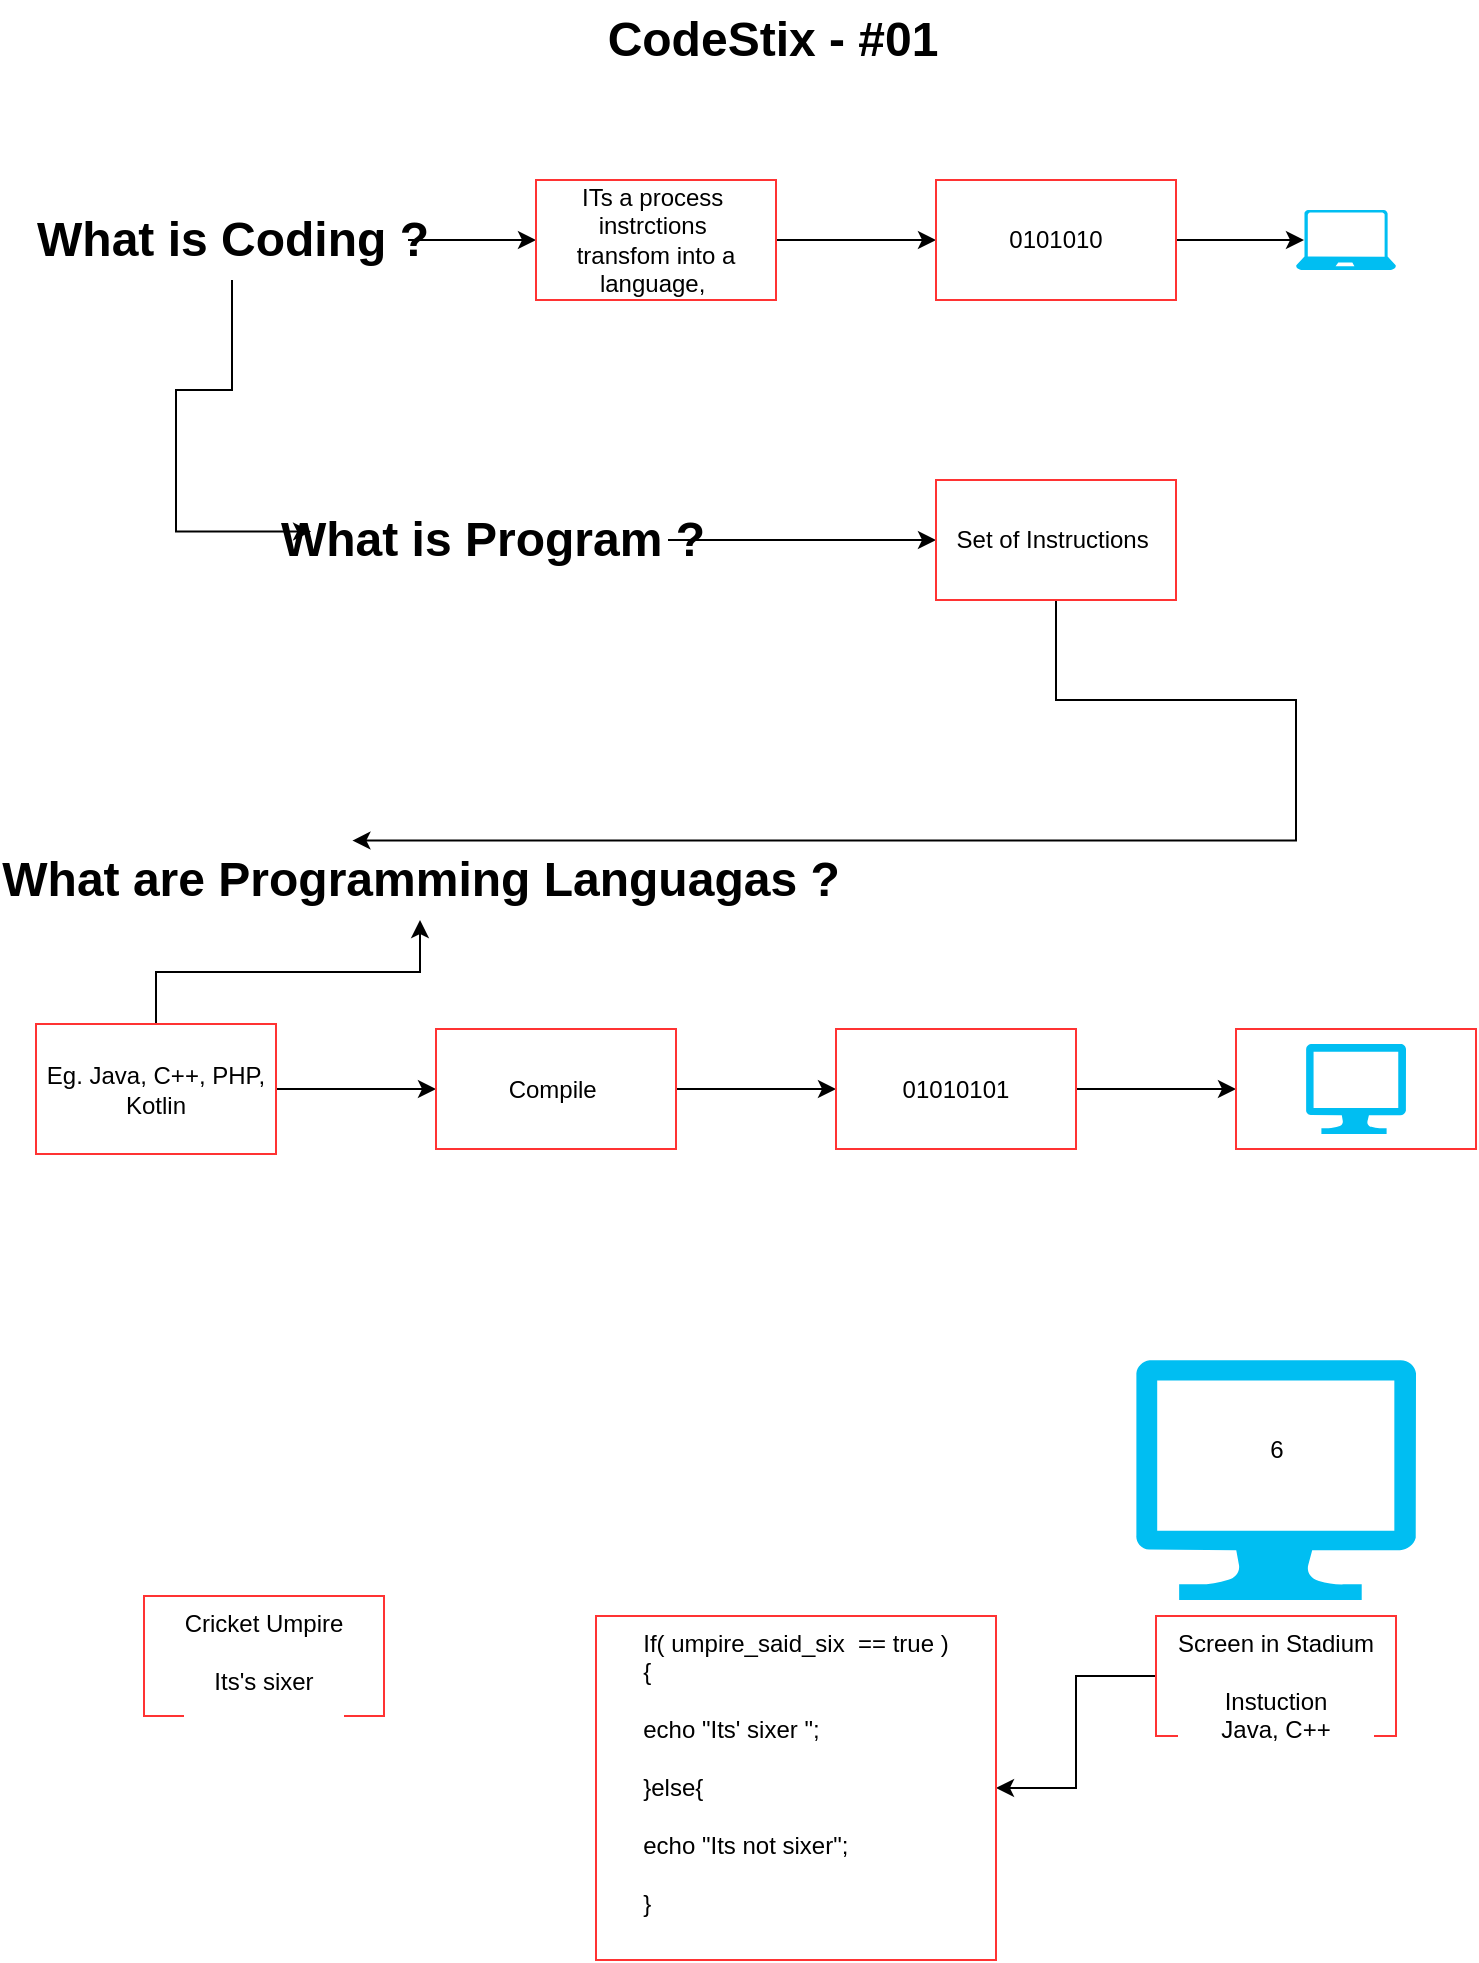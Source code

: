 <mxfile version="20.2.3" type="github">
  <diagram id="bBco358M5jjY9dARVESc" name="Page-1">
    <mxGraphModel dx="791" dy="471" grid="1" gridSize="10" guides="1" tooltips="1" connect="1" arrows="1" fold="1" page="1" pageScale="1" pageWidth="827" pageHeight="1169" math="0" shadow="0">
      <root>
        <mxCell id="0" />
        <mxCell id="1" parent="0" />
        <mxCell id="o1xFmtXkBkBuuVzdBPZ8-1" value="CodeStix - #01" style="text;strokeColor=none;fillColor=none;html=1;fontSize=24;fontStyle=1;verticalAlign=middle;align=center;" parent="1" vertex="1">
          <mxGeometry x="330" y="40" width="176" height="40" as="geometry" />
        </mxCell>
        <mxCell id="sDi2s6s17hB-szPi6vdU-6" value="" style="edgeStyle=orthogonalEdgeStyle;rounded=0;orthogonalLoop=1;jettySize=auto;html=1;" edge="1" parent="1" source="o1xFmtXkBkBuuVzdBPZ8-12" target="sDi2s6s17hB-szPi6vdU-5">
          <mxGeometry relative="1" as="geometry" />
        </mxCell>
        <mxCell id="sDi2s6s17hB-szPi6vdU-15" style="edgeStyle=orthogonalEdgeStyle;rounded=0;orthogonalLoop=1;jettySize=auto;html=1;entryX=-0.014;entryY=0.395;entryDx=0;entryDy=0;entryPerimeter=0;" edge="1" parent="1" source="o1xFmtXkBkBuuVzdBPZ8-12" target="sDi2s6s17hB-szPi6vdU-12">
          <mxGeometry relative="1" as="geometry">
            <Array as="points">
              <mxPoint x="148" y="235" />
              <mxPoint x="120" y="235" />
              <mxPoint x="120" y="306" />
            </Array>
          </mxGeometry>
        </mxCell>
        <mxCell id="o1xFmtXkBkBuuVzdBPZ8-12" value="What is Coding ?" style="text;strokeColor=none;fillColor=none;html=1;fontSize=24;fontStyle=1;verticalAlign=middle;align=center;" parent="1" vertex="1">
          <mxGeometry x="60" y="140" width="176" height="40" as="geometry" />
        </mxCell>
        <mxCell id="o1xFmtXkBkBuuVzdBPZ8-18" value="" style="edgeStyle=orthogonalEdgeStyle;rounded=0;orthogonalLoop=1;jettySize=auto;html=1;" parent="1" edge="1">
          <mxGeometry relative="1" as="geometry">
            <mxPoint x="454" y="170" as="sourcePoint" />
          </mxGeometry>
        </mxCell>
        <mxCell id="sDi2s6s17hB-szPi6vdU-8" value="" style="edgeStyle=orthogonalEdgeStyle;rounded=0;orthogonalLoop=1;jettySize=auto;html=1;" edge="1" parent="1" source="sDi2s6s17hB-szPi6vdU-5" target="sDi2s6s17hB-szPi6vdU-7">
          <mxGeometry relative="1" as="geometry" />
        </mxCell>
        <mxCell id="sDi2s6s17hB-szPi6vdU-5" value="ITs a process&amp;nbsp;&lt;br&gt;instrctions&amp;nbsp;&lt;br&gt;transfom into a language,&amp;nbsp;" style="whiteSpace=wrap;html=1;strokeColor=#FF3333;" vertex="1" parent="1">
          <mxGeometry x="300" y="130" width="120" height="60" as="geometry" />
        </mxCell>
        <mxCell id="sDi2s6s17hB-szPi6vdU-11" style="edgeStyle=orthogonalEdgeStyle;rounded=0;orthogonalLoop=1;jettySize=auto;html=1;entryX=0.08;entryY=0.5;entryDx=0;entryDy=0;entryPerimeter=0;" edge="1" parent="1" source="sDi2s6s17hB-szPi6vdU-7" target="sDi2s6s17hB-szPi6vdU-10">
          <mxGeometry relative="1" as="geometry" />
        </mxCell>
        <mxCell id="sDi2s6s17hB-szPi6vdU-7" value="0101010" style="whiteSpace=wrap;html=1;strokeColor=#FF3333;" vertex="1" parent="1">
          <mxGeometry x="500" y="130" width="120" height="60" as="geometry" />
        </mxCell>
        <mxCell id="sDi2s6s17hB-szPi6vdU-10" value="" style="verticalLabelPosition=bottom;html=1;verticalAlign=top;align=center;strokeColor=none;fillColor=#00BEF2;shape=mxgraph.azure.laptop;pointerEvents=1;" vertex="1" parent="1">
          <mxGeometry x="680" y="145" width="50" height="30" as="geometry" />
        </mxCell>
        <mxCell id="sDi2s6s17hB-szPi6vdU-14" value="" style="edgeStyle=orthogonalEdgeStyle;rounded=0;orthogonalLoop=1;jettySize=auto;html=1;" edge="1" parent="1" source="sDi2s6s17hB-szPi6vdU-12" target="sDi2s6s17hB-szPi6vdU-13">
          <mxGeometry relative="1" as="geometry" />
        </mxCell>
        <mxCell id="sDi2s6s17hB-szPi6vdU-12" value="What is Program ?" style="text;strokeColor=none;fillColor=none;html=1;fontSize=24;fontStyle=1;verticalAlign=middle;align=center;" vertex="1" parent="1">
          <mxGeometry x="190" y="290" width="176" height="40" as="geometry" />
        </mxCell>
        <mxCell id="sDi2s6s17hB-szPi6vdU-18" value="" style="edgeStyle=orthogonalEdgeStyle;rounded=0;orthogonalLoop=1;jettySize=auto;html=1;entryX=0.308;entryY=0.007;entryDx=0;entryDy=0;entryPerimeter=0;" edge="1" parent="1" source="sDi2s6s17hB-szPi6vdU-13" target="sDi2s6s17hB-szPi6vdU-19">
          <mxGeometry relative="1" as="geometry">
            <mxPoint x="210" y="460" as="targetPoint" />
            <Array as="points">
              <mxPoint x="560" y="390" />
              <mxPoint x="680" y="390" />
              <mxPoint x="680" y="460" />
            </Array>
          </mxGeometry>
        </mxCell>
        <mxCell id="sDi2s6s17hB-szPi6vdU-13" value="Set of Instructions&amp;nbsp;" style="whiteSpace=wrap;html=1;strokeColor=#FF3333;" vertex="1" parent="1">
          <mxGeometry x="500" y="280" width="120" height="60" as="geometry" />
        </mxCell>
        <mxCell id="sDi2s6s17hB-szPi6vdU-19" value="What are Programming Languagas ?" style="text;strokeColor=none;fillColor=none;html=1;fontSize=24;fontStyle=1;verticalAlign=middle;align=center;" vertex="1" parent="1">
          <mxGeometry x="154" y="460" width="176" height="40" as="geometry" />
        </mxCell>
        <mxCell id="sDi2s6s17hB-szPi6vdU-21" style="edgeStyle=orthogonalEdgeStyle;rounded=0;orthogonalLoop=1;jettySize=auto;html=1;" edge="1" parent="1" source="sDi2s6s17hB-szPi6vdU-20" target="sDi2s6s17hB-szPi6vdU-19">
          <mxGeometry relative="1" as="geometry" />
        </mxCell>
        <mxCell id="sDi2s6s17hB-szPi6vdU-23" value="" style="edgeStyle=orthogonalEdgeStyle;rounded=0;orthogonalLoop=1;jettySize=auto;html=1;" edge="1" parent="1" source="sDi2s6s17hB-szPi6vdU-20" target="sDi2s6s17hB-szPi6vdU-22">
          <mxGeometry relative="1" as="geometry" />
        </mxCell>
        <mxCell id="sDi2s6s17hB-szPi6vdU-20" value="Eg. Java, C++, PHP, Kotlin" style="whiteSpace=wrap;html=1;strokeColor=#FF3333;" vertex="1" parent="1">
          <mxGeometry x="50" y="552" width="120" height="65" as="geometry" />
        </mxCell>
        <mxCell id="sDi2s6s17hB-szPi6vdU-25" value="" style="edgeStyle=orthogonalEdgeStyle;rounded=0;orthogonalLoop=1;jettySize=auto;html=1;" edge="1" parent="1" source="sDi2s6s17hB-szPi6vdU-22" target="sDi2s6s17hB-szPi6vdU-24">
          <mxGeometry relative="1" as="geometry" />
        </mxCell>
        <mxCell id="sDi2s6s17hB-szPi6vdU-22" value="Compile&amp;nbsp;" style="whiteSpace=wrap;html=1;strokeColor=#FF3333;" vertex="1" parent="1">
          <mxGeometry x="250" y="554.5" width="120" height="60" as="geometry" />
        </mxCell>
        <mxCell id="sDi2s6s17hB-szPi6vdU-27" value="" style="edgeStyle=orthogonalEdgeStyle;rounded=0;orthogonalLoop=1;jettySize=auto;html=1;" edge="1" parent="1" source="sDi2s6s17hB-szPi6vdU-24" target="sDi2s6s17hB-szPi6vdU-26">
          <mxGeometry relative="1" as="geometry" />
        </mxCell>
        <mxCell id="sDi2s6s17hB-szPi6vdU-24" value="01010101" style="whiteSpace=wrap;html=1;strokeColor=#FF3333;" vertex="1" parent="1">
          <mxGeometry x="450" y="554.5" width="120" height="60" as="geometry" />
        </mxCell>
        <mxCell id="sDi2s6s17hB-szPi6vdU-26" value="" style="whiteSpace=wrap;html=1;strokeColor=#FF3333;" vertex="1" parent="1">
          <mxGeometry x="650" y="554.5" width="120" height="60" as="geometry" />
        </mxCell>
        <mxCell id="sDi2s6s17hB-szPi6vdU-28" value="" style="verticalLabelPosition=bottom;html=1;verticalAlign=top;align=center;strokeColor=none;fillColor=#00BEF2;shape=mxgraph.azure.computer;pointerEvents=1;" vertex="1" parent="1">
          <mxGeometry x="685" y="562" width="50" height="45" as="geometry" />
        </mxCell>
        <mxCell id="sDi2s6s17hB-szPi6vdU-29" value="" style="shape=image;html=1;verticalAlign=top;verticalLabelPosition=bottom;labelBackgroundColor=#ffffff;imageAspect=0;aspect=fixed;image=https://cdn4.iconfinder.com/data/icons/black-lives-matter-3/100/Emmett_Till-128.png;strokeColor=#FF3333;" vertex="1" parent="1">
          <mxGeometry x="100" y="710" width="128" height="128" as="geometry" />
        </mxCell>
        <mxCell id="sDi2s6s17hB-szPi6vdU-30" value="Cricket Umpire&lt;br&gt;&lt;br&gt;Its&#39;s sixer&lt;br&gt;&lt;br&gt;&lt;br&gt;&amp;nbsp;&amp;nbsp;" style="whiteSpace=wrap;html=1;verticalAlign=top;strokeColor=#FF3333;labelBackgroundColor=#ffffff;" vertex="1" parent="1">
          <mxGeometry x="104" y="838" width="120" height="60" as="geometry" />
        </mxCell>
        <mxCell id="sDi2s6s17hB-szPi6vdU-32" value="" style="verticalLabelPosition=bottom;html=1;verticalAlign=top;align=center;strokeColor=none;fillColor=#00BEF2;shape=mxgraph.azure.computer;pointerEvents=1;" vertex="1" parent="1">
          <mxGeometry x="600" y="720" width="140" height="120" as="geometry" />
        </mxCell>
        <mxCell id="sDi2s6s17hB-szPi6vdU-36" value="" style="edgeStyle=orthogonalEdgeStyle;rounded=0;orthogonalLoop=1;jettySize=auto;html=1;" edge="1" parent="1" source="sDi2s6s17hB-szPi6vdU-33" target="sDi2s6s17hB-szPi6vdU-35">
          <mxGeometry relative="1" as="geometry" />
        </mxCell>
        <mxCell id="sDi2s6s17hB-szPi6vdU-33" value="Screen in Stadium&lt;br&gt;&lt;br&gt;Instuction&lt;br&gt;Java, C++&lt;br&gt;" style="whiteSpace=wrap;html=1;verticalAlign=top;strokeColor=#FF3333;labelBackgroundColor=#ffffff;" vertex="1" parent="1">
          <mxGeometry x="610" y="848" width="120" height="60" as="geometry" />
        </mxCell>
        <mxCell id="sDi2s6s17hB-szPi6vdU-34" value="6" style="text;html=1;align=center;verticalAlign=middle;resizable=0;points=[];autosize=1;strokeColor=none;fillColor=none;" vertex="1" parent="1">
          <mxGeometry x="655" y="750" width="30" height="30" as="geometry" />
        </mxCell>
        <mxCell id="sDi2s6s17hB-szPi6vdU-35" value="&lt;div style=&quot;text-align: left;&quot;&gt;If( umpire_said_six&amp;nbsp; == true )&lt;/div&gt;&lt;div style=&quot;text-align: left;&quot;&gt;{&lt;/div&gt;&lt;div style=&quot;text-align: left;&quot;&gt;&lt;br&gt;&lt;/div&gt;&lt;div style=&quot;text-align: left;&quot;&gt;echo &quot;Its&#39; sixer &quot;;&lt;/div&gt;&lt;div style=&quot;text-align: left;&quot;&gt;&lt;br&gt;&lt;/div&gt;&lt;div style=&quot;text-align: left;&quot;&gt;}else{&lt;/div&gt;&lt;div style=&quot;text-align: left;&quot;&gt;&lt;br&gt;&lt;/div&gt;&lt;div style=&quot;text-align: left;&quot;&gt;echo &quot;Its not sixer&quot;;&lt;/div&gt;&lt;div style=&quot;text-align: left;&quot;&gt;&lt;br&gt;&lt;/div&gt;&lt;div style=&quot;text-align: left;&quot;&gt;}&lt;/div&gt;&lt;div style=&quot;text-align: left;&quot;&gt;&lt;br&gt;&lt;/div&gt;" style="whiteSpace=wrap;html=1;verticalAlign=top;strokeColor=#FF3333;labelBackgroundColor=#ffffff;" vertex="1" parent="1">
          <mxGeometry x="330" y="848" width="200" height="172" as="geometry" />
        </mxCell>
      </root>
    </mxGraphModel>
  </diagram>
</mxfile>
